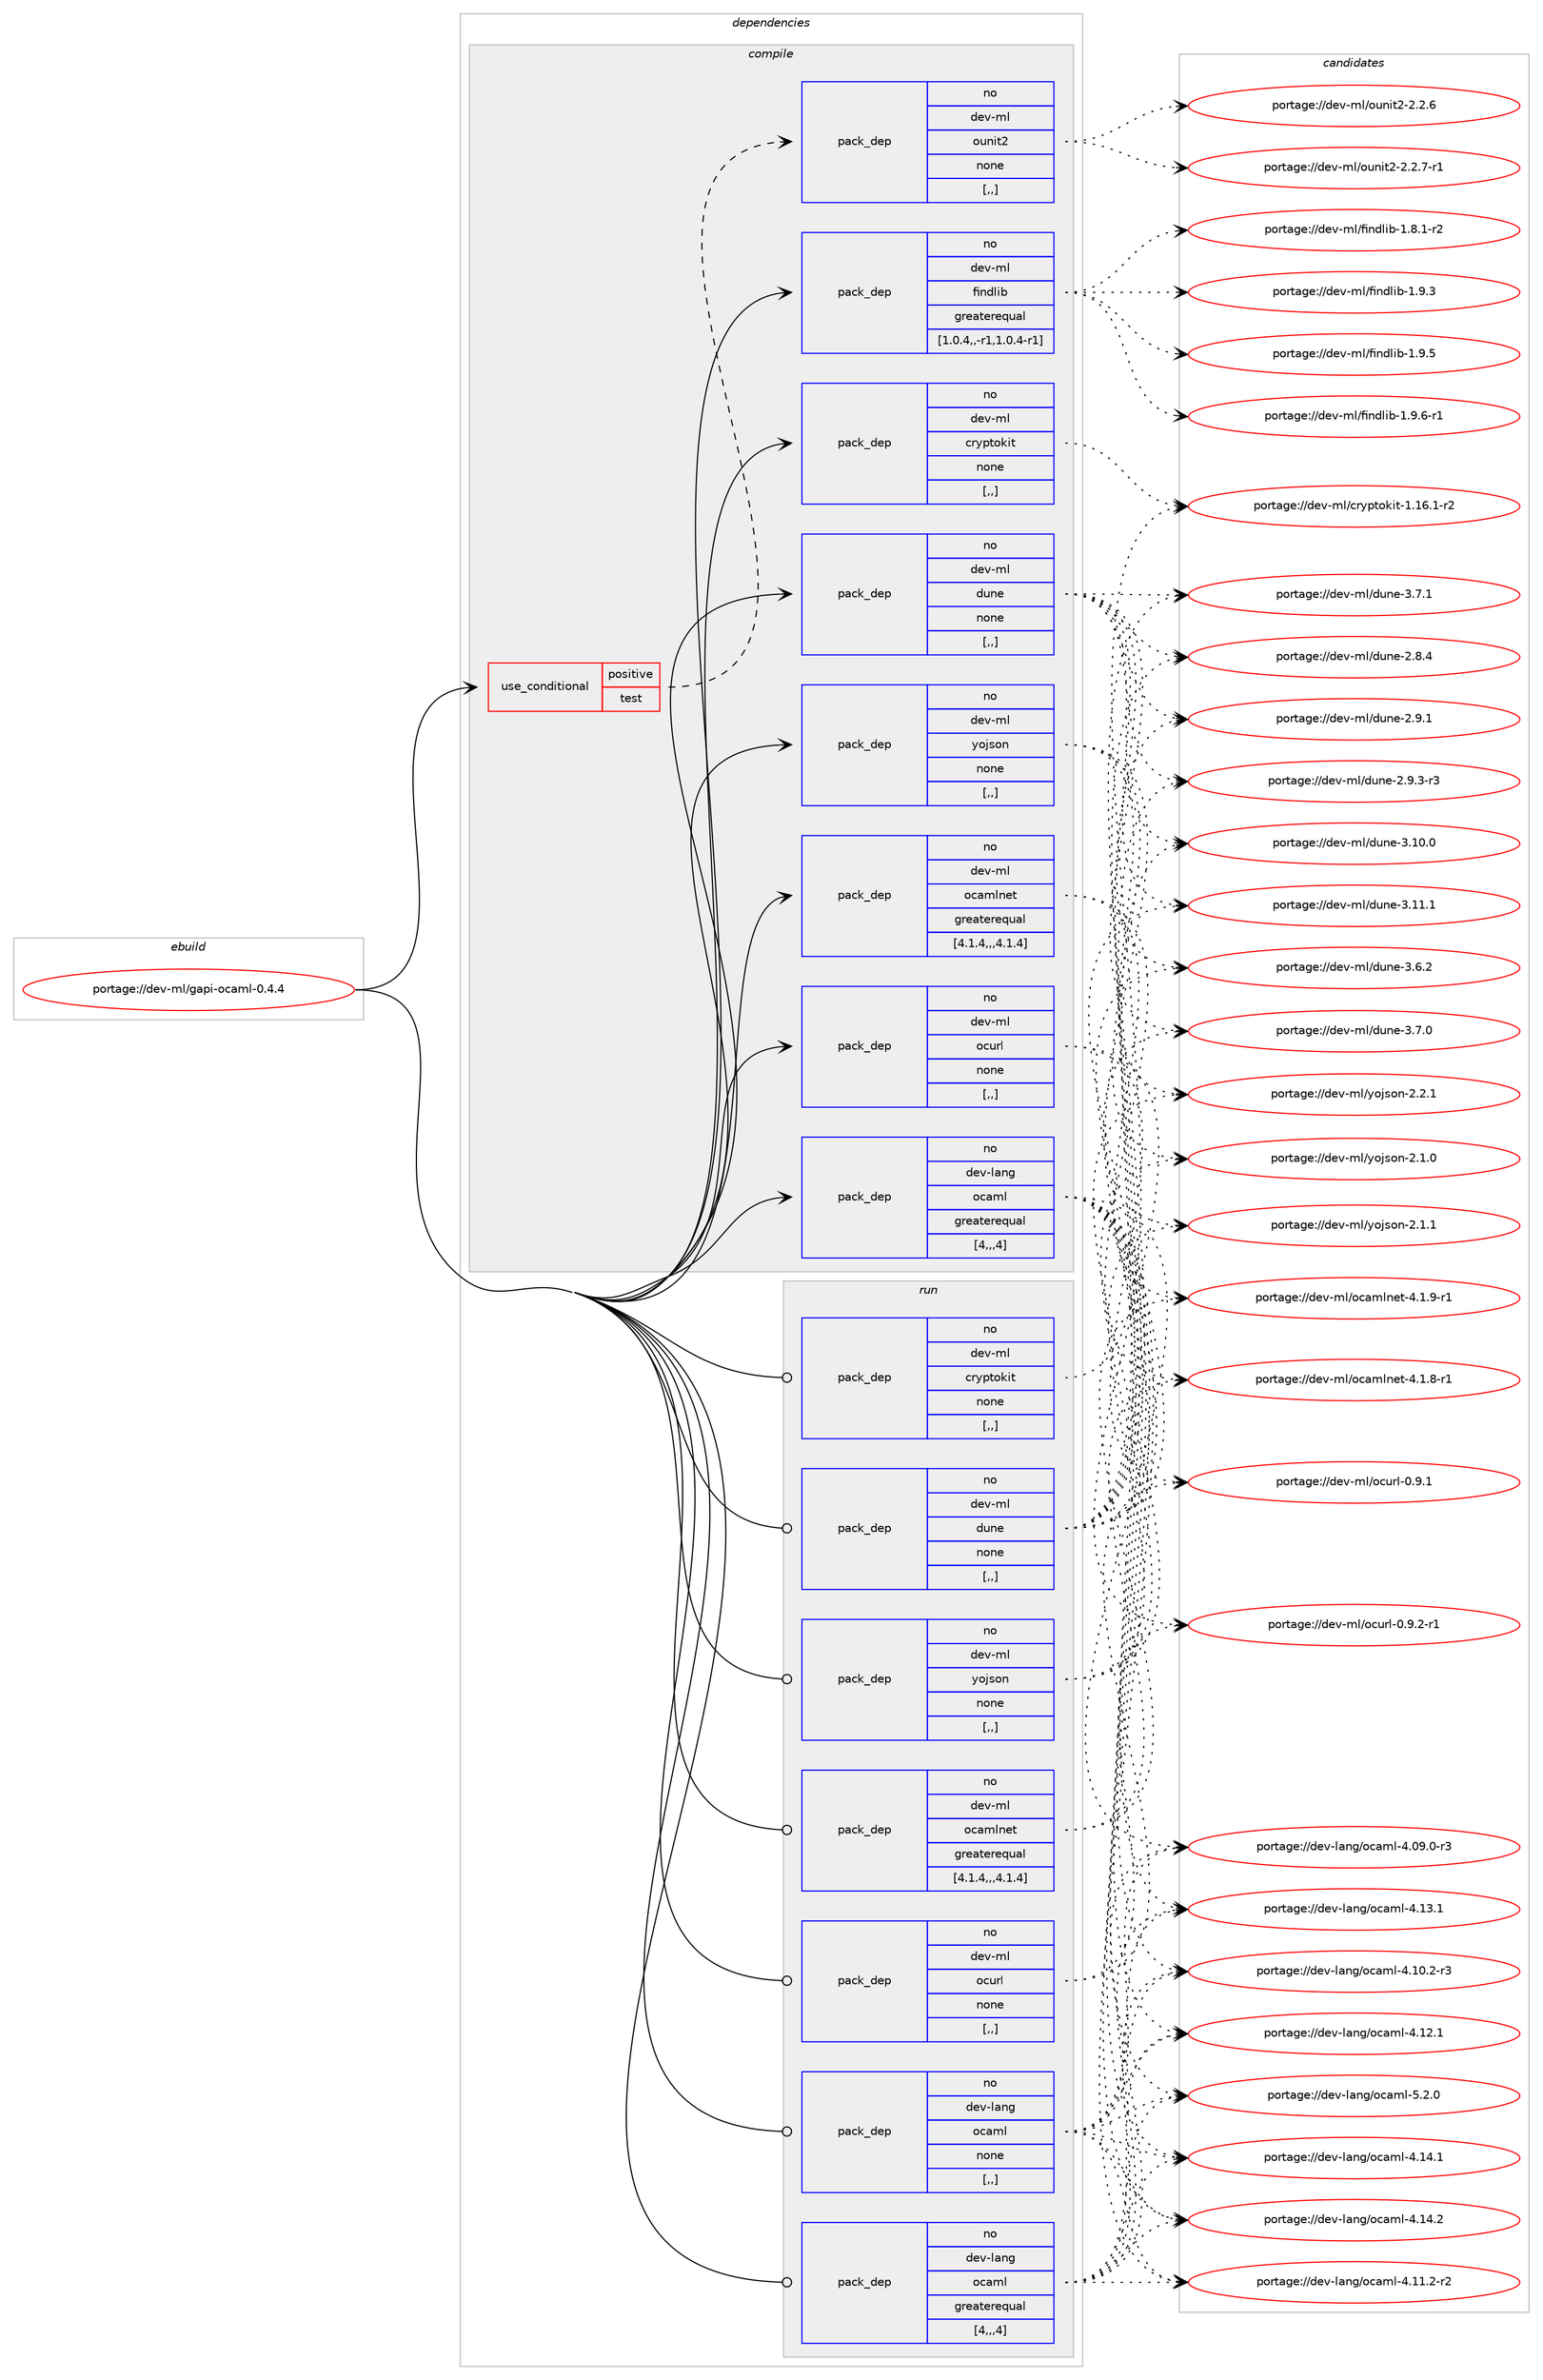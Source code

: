 digraph prolog {

# *************
# Graph options
# *************

newrank=true;
concentrate=true;
compound=true;
graph [rankdir=LR,fontname=Helvetica,fontsize=10,ranksep=1.5];#, ranksep=2.5, nodesep=0.2];
edge  [arrowhead=vee];
node  [fontname=Helvetica,fontsize=10];

# **********
# The ebuild
# **********

subgraph cluster_leftcol {
color=gray;
rank=same;
label=<<i>ebuild</i>>;
id [label="portage://dev-ml/gapi-ocaml-0.4.4", color=red, width=4, href="../dev-ml/gapi-ocaml-0.4.4.svg"];
}

# ****************
# The dependencies
# ****************

subgraph cluster_midcol {
color=gray;
label=<<i>dependencies</i>>;
subgraph cluster_compile {
fillcolor="#eeeeee";
style=filled;
label=<<i>compile</i>>;
subgraph cond28489 {
dependency116239 [label=<<TABLE BORDER="0" CELLBORDER="1" CELLSPACING="0" CELLPADDING="4"><TR><TD ROWSPAN="3" CELLPADDING="10">use_conditional</TD></TR><TR><TD>positive</TD></TR><TR><TD>test</TD></TR></TABLE>>, shape=none, color=red];
subgraph pack86586 {
dependency116240 [label=<<TABLE BORDER="0" CELLBORDER="1" CELLSPACING="0" CELLPADDING="4" WIDTH="220"><TR><TD ROWSPAN="6" CELLPADDING="30">pack_dep</TD></TR><TR><TD WIDTH="110">no</TD></TR><TR><TD>dev-ml</TD></TR><TR><TD>ounit2</TD></TR><TR><TD>none</TD></TR><TR><TD>[,,]</TD></TR></TABLE>>, shape=none, color=blue];
}
dependency116239:e -> dependency116240:w [weight=20,style="dashed",arrowhead="vee"];
}
id:e -> dependency116239:w [weight=20,style="solid",arrowhead="vee"];
subgraph pack86587 {
dependency116241 [label=<<TABLE BORDER="0" CELLBORDER="1" CELLSPACING="0" CELLPADDING="4" WIDTH="220"><TR><TD ROWSPAN="6" CELLPADDING="30">pack_dep</TD></TR><TR><TD WIDTH="110">no</TD></TR><TR><TD>dev-lang</TD></TR><TR><TD>ocaml</TD></TR><TR><TD>greaterequal</TD></TR><TR><TD>[4,,,4]</TD></TR></TABLE>>, shape=none, color=blue];
}
id:e -> dependency116241:w [weight=20,style="solid",arrowhead="vee"];
subgraph pack86588 {
dependency116242 [label=<<TABLE BORDER="0" CELLBORDER="1" CELLSPACING="0" CELLPADDING="4" WIDTH="220"><TR><TD ROWSPAN="6" CELLPADDING="30">pack_dep</TD></TR><TR><TD WIDTH="110">no</TD></TR><TR><TD>dev-ml</TD></TR><TR><TD>cryptokit</TD></TR><TR><TD>none</TD></TR><TR><TD>[,,]</TD></TR></TABLE>>, shape=none, color=blue];
}
id:e -> dependency116242:w [weight=20,style="solid",arrowhead="vee"];
subgraph pack86589 {
dependency116243 [label=<<TABLE BORDER="0" CELLBORDER="1" CELLSPACING="0" CELLPADDING="4" WIDTH="220"><TR><TD ROWSPAN="6" CELLPADDING="30">pack_dep</TD></TR><TR><TD WIDTH="110">no</TD></TR><TR><TD>dev-ml</TD></TR><TR><TD>dune</TD></TR><TR><TD>none</TD></TR><TR><TD>[,,]</TD></TR></TABLE>>, shape=none, color=blue];
}
id:e -> dependency116243:w [weight=20,style="solid",arrowhead="vee"];
subgraph pack86590 {
dependency116244 [label=<<TABLE BORDER="0" CELLBORDER="1" CELLSPACING="0" CELLPADDING="4" WIDTH="220"><TR><TD ROWSPAN="6" CELLPADDING="30">pack_dep</TD></TR><TR><TD WIDTH="110">no</TD></TR><TR><TD>dev-ml</TD></TR><TR><TD>findlib</TD></TR><TR><TD>greaterequal</TD></TR><TR><TD>[1.0.4,,-r1,1.0.4-r1]</TD></TR></TABLE>>, shape=none, color=blue];
}
id:e -> dependency116244:w [weight=20,style="solid",arrowhead="vee"];
subgraph pack86591 {
dependency116245 [label=<<TABLE BORDER="0" CELLBORDER="1" CELLSPACING="0" CELLPADDING="4" WIDTH="220"><TR><TD ROWSPAN="6" CELLPADDING="30">pack_dep</TD></TR><TR><TD WIDTH="110">no</TD></TR><TR><TD>dev-ml</TD></TR><TR><TD>ocamlnet</TD></TR><TR><TD>greaterequal</TD></TR><TR><TD>[4.1.4,,,4.1.4]</TD></TR></TABLE>>, shape=none, color=blue];
}
id:e -> dependency116245:w [weight=20,style="solid",arrowhead="vee"];
subgraph pack86592 {
dependency116246 [label=<<TABLE BORDER="0" CELLBORDER="1" CELLSPACING="0" CELLPADDING="4" WIDTH="220"><TR><TD ROWSPAN="6" CELLPADDING="30">pack_dep</TD></TR><TR><TD WIDTH="110">no</TD></TR><TR><TD>dev-ml</TD></TR><TR><TD>ocurl</TD></TR><TR><TD>none</TD></TR><TR><TD>[,,]</TD></TR></TABLE>>, shape=none, color=blue];
}
id:e -> dependency116246:w [weight=20,style="solid",arrowhead="vee"];
subgraph pack86593 {
dependency116247 [label=<<TABLE BORDER="0" CELLBORDER="1" CELLSPACING="0" CELLPADDING="4" WIDTH="220"><TR><TD ROWSPAN="6" CELLPADDING="30">pack_dep</TD></TR><TR><TD WIDTH="110">no</TD></TR><TR><TD>dev-ml</TD></TR><TR><TD>yojson</TD></TR><TR><TD>none</TD></TR><TR><TD>[,,]</TD></TR></TABLE>>, shape=none, color=blue];
}
id:e -> dependency116247:w [weight=20,style="solid",arrowhead="vee"];
}
subgraph cluster_compileandrun {
fillcolor="#eeeeee";
style=filled;
label=<<i>compile and run</i>>;
}
subgraph cluster_run {
fillcolor="#eeeeee";
style=filled;
label=<<i>run</i>>;
subgraph pack86594 {
dependency116248 [label=<<TABLE BORDER="0" CELLBORDER="1" CELLSPACING="0" CELLPADDING="4" WIDTH="220"><TR><TD ROWSPAN="6" CELLPADDING="30">pack_dep</TD></TR><TR><TD WIDTH="110">no</TD></TR><TR><TD>dev-lang</TD></TR><TR><TD>ocaml</TD></TR><TR><TD>greaterequal</TD></TR><TR><TD>[4,,,4]</TD></TR></TABLE>>, shape=none, color=blue];
}
id:e -> dependency116248:w [weight=20,style="solid",arrowhead="odot"];
subgraph pack86595 {
dependency116249 [label=<<TABLE BORDER="0" CELLBORDER="1" CELLSPACING="0" CELLPADDING="4" WIDTH="220"><TR><TD ROWSPAN="6" CELLPADDING="30">pack_dep</TD></TR><TR><TD WIDTH="110">no</TD></TR><TR><TD>dev-lang</TD></TR><TR><TD>ocaml</TD></TR><TR><TD>none</TD></TR><TR><TD>[,,]</TD></TR></TABLE>>, shape=none, color=blue];
}
id:e -> dependency116249:w [weight=20,style="solid",arrowhead="odot"];
subgraph pack86596 {
dependency116250 [label=<<TABLE BORDER="0" CELLBORDER="1" CELLSPACING="0" CELLPADDING="4" WIDTH="220"><TR><TD ROWSPAN="6" CELLPADDING="30">pack_dep</TD></TR><TR><TD WIDTH="110">no</TD></TR><TR><TD>dev-ml</TD></TR><TR><TD>cryptokit</TD></TR><TR><TD>none</TD></TR><TR><TD>[,,]</TD></TR></TABLE>>, shape=none, color=blue];
}
id:e -> dependency116250:w [weight=20,style="solid",arrowhead="odot"];
subgraph pack86597 {
dependency116251 [label=<<TABLE BORDER="0" CELLBORDER="1" CELLSPACING="0" CELLPADDING="4" WIDTH="220"><TR><TD ROWSPAN="6" CELLPADDING="30">pack_dep</TD></TR><TR><TD WIDTH="110">no</TD></TR><TR><TD>dev-ml</TD></TR><TR><TD>dune</TD></TR><TR><TD>none</TD></TR><TR><TD>[,,]</TD></TR></TABLE>>, shape=none, color=blue];
}
id:e -> dependency116251:w [weight=20,style="solid",arrowhead="odot"];
subgraph pack86598 {
dependency116252 [label=<<TABLE BORDER="0" CELLBORDER="1" CELLSPACING="0" CELLPADDING="4" WIDTH="220"><TR><TD ROWSPAN="6" CELLPADDING="30">pack_dep</TD></TR><TR><TD WIDTH="110">no</TD></TR><TR><TD>dev-ml</TD></TR><TR><TD>ocamlnet</TD></TR><TR><TD>greaterequal</TD></TR><TR><TD>[4.1.4,,,4.1.4]</TD></TR></TABLE>>, shape=none, color=blue];
}
id:e -> dependency116252:w [weight=20,style="solid",arrowhead="odot"];
subgraph pack86599 {
dependency116253 [label=<<TABLE BORDER="0" CELLBORDER="1" CELLSPACING="0" CELLPADDING="4" WIDTH="220"><TR><TD ROWSPAN="6" CELLPADDING="30">pack_dep</TD></TR><TR><TD WIDTH="110">no</TD></TR><TR><TD>dev-ml</TD></TR><TR><TD>ocurl</TD></TR><TR><TD>none</TD></TR><TR><TD>[,,]</TD></TR></TABLE>>, shape=none, color=blue];
}
id:e -> dependency116253:w [weight=20,style="solid",arrowhead="odot"];
subgraph pack86600 {
dependency116254 [label=<<TABLE BORDER="0" CELLBORDER="1" CELLSPACING="0" CELLPADDING="4" WIDTH="220"><TR><TD ROWSPAN="6" CELLPADDING="30">pack_dep</TD></TR><TR><TD WIDTH="110">no</TD></TR><TR><TD>dev-ml</TD></TR><TR><TD>yojson</TD></TR><TR><TD>none</TD></TR><TR><TD>[,,]</TD></TR></TABLE>>, shape=none, color=blue];
}
id:e -> dependency116254:w [weight=20,style="solid",arrowhead="odot"];
}
}

# **************
# The candidates
# **************

subgraph cluster_choices {
rank=same;
color=gray;
label=<<i>candidates</i>>;

subgraph choice86586 {
color=black;
nodesep=1;
choice100101118451091084711111711010511650455046504654 [label="portage://dev-ml/ounit2-2.2.6", color=red, width=4,href="../dev-ml/ounit2-2.2.6.svg"];
choice1001011184510910847111117110105116504550465046554511449 [label="portage://dev-ml/ounit2-2.2.7-r1", color=red, width=4,href="../dev-ml/ounit2-2.2.7-r1.svg"];
dependency116240:e -> choice100101118451091084711111711010511650455046504654:w [style=dotted,weight="100"];
dependency116240:e -> choice1001011184510910847111117110105116504550465046554511449:w [style=dotted,weight="100"];
}
subgraph choice86587 {
color=black;
nodesep=1;
choice1001011184510897110103471119997109108455246485746484511451 [label="portage://dev-lang/ocaml-4.09.0-r3", color=red, width=4,href="../dev-lang/ocaml-4.09.0-r3.svg"];
choice1001011184510897110103471119997109108455246494846504511451 [label="portage://dev-lang/ocaml-4.10.2-r3", color=red, width=4,href="../dev-lang/ocaml-4.10.2-r3.svg"];
choice1001011184510897110103471119997109108455246494946504511450 [label="portage://dev-lang/ocaml-4.11.2-r2", color=red, width=4,href="../dev-lang/ocaml-4.11.2-r2.svg"];
choice100101118451089711010347111999710910845524649504649 [label="portage://dev-lang/ocaml-4.12.1", color=red, width=4,href="../dev-lang/ocaml-4.12.1.svg"];
choice100101118451089711010347111999710910845524649514649 [label="portage://dev-lang/ocaml-4.13.1", color=red, width=4,href="../dev-lang/ocaml-4.13.1.svg"];
choice100101118451089711010347111999710910845524649524649 [label="portage://dev-lang/ocaml-4.14.1", color=red, width=4,href="../dev-lang/ocaml-4.14.1.svg"];
choice100101118451089711010347111999710910845524649524650 [label="portage://dev-lang/ocaml-4.14.2", color=red, width=4,href="../dev-lang/ocaml-4.14.2.svg"];
choice1001011184510897110103471119997109108455346504648 [label="portage://dev-lang/ocaml-5.2.0", color=red, width=4,href="../dev-lang/ocaml-5.2.0.svg"];
dependency116241:e -> choice1001011184510897110103471119997109108455246485746484511451:w [style=dotted,weight="100"];
dependency116241:e -> choice1001011184510897110103471119997109108455246494846504511451:w [style=dotted,weight="100"];
dependency116241:e -> choice1001011184510897110103471119997109108455246494946504511450:w [style=dotted,weight="100"];
dependency116241:e -> choice100101118451089711010347111999710910845524649504649:w [style=dotted,weight="100"];
dependency116241:e -> choice100101118451089711010347111999710910845524649514649:w [style=dotted,weight="100"];
dependency116241:e -> choice100101118451089711010347111999710910845524649524649:w [style=dotted,weight="100"];
dependency116241:e -> choice100101118451089711010347111999710910845524649524650:w [style=dotted,weight="100"];
dependency116241:e -> choice1001011184510897110103471119997109108455346504648:w [style=dotted,weight="100"];
}
subgraph choice86588 {
color=black;
nodesep=1;
choice100101118451091084799114121112116111107105116454946495446494511450 [label="portage://dev-ml/cryptokit-1.16.1-r2", color=red, width=4,href="../dev-ml/cryptokit-1.16.1-r2.svg"];
dependency116242:e -> choice100101118451091084799114121112116111107105116454946495446494511450:w [style=dotted,weight="100"];
}
subgraph choice86589 {
color=black;
nodesep=1;
choice1001011184510910847100117110101455046564652 [label="portage://dev-ml/dune-2.8.4", color=red, width=4,href="../dev-ml/dune-2.8.4.svg"];
choice1001011184510910847100117110101455046574649 [label="portage://dev-ml/dune-2.9.1", color=red, width=4,href="../dev-ml/dune-2.9.1.svg"];
choice10010111845109108471001171101014550465746514511451 [label="portage://dev-ml/dune-2.9.3-r3", color=red, width=4,href="../dev-ml/dune-2.9.3-r3.svg"];
choice100101118451091084710011711010145514649484648 [label="portage://dev-ml/dune-3.10.0", color=red, width=4,href="../dev-ml/dune-3.10.0.svg"];
choice100101118451091084710011711010145514649494649 [label="portage://dev-ml/dune-3.11.1", color=red, width=4,href="../dev-ml/dune-3.11.1.svg"];
choice1001011184510910847100117110101455146544650 [label="portage://dev-ml/dune-3.6.2", color=red, width=4,href="../dev-ml/dune-3.6.2.svg"];
choice1001011184510910847100117110101455146554648 [label="portage://dev-ml/dune-3.7.0", color=red, width=4,href="../dev-ml/dune-3.7.0.svg"];
choice1001011184510910847100117110101455146554649 [label="portage://dev-ml/dune-3.7.1", color=red, width=4,href="../dev-ml/dune-3.7.1.svg"];
dependency116243:e -> choice1001011184510910847100117110101455046564652:w [style=dotted,weight="100"];
dependency116243:e -> choice1001011184510910847100117110101455046574649:w [style=dotted,weight="100"];
dependency116243:e -> choice10010111845109108471001171101014550465746514511451:w [style=dotted,weight="100"];
dependency116243:e -> choice100101118451091084710011711010145514649484648:w [style=dotted,weight="100"];
dependency116243:e -> choice100101118451091084710011711010145514649494649:w [style=dotted,weight="100"];
dependency116243:e -> choice1001011184510910847100117110101455146544650:w [style=dotted,weight="100"];
dependency116243:e -> choice1001011184510910847100117110101455146554648:w [style=dotted,weight="100"];
dependency116243:e -> choice1001011184510910847100117110101455146554649:w [style=dotted,weight="100"];
}
subgraph choice86590 {
color=black;
nodesep=1;
choice1001011184510910847102105110100108105984549465646494511450 [label="portage://dev-ml/findlib-1.8.1-r2", color=red, width=4,href="../dev-ml/findlib-1.8.1-r2.svg"];
choice100101118451091084710210511010010810598454946574651 [label="portage://dev-ml/findlib-1.9.3", color=red, width=4,href="../dev-ml/findlib-1.9.3.svg"];
choice100101118451091084710210511010010810598454946574653 [label="portage://dev-ml/findlib-1.9.5", color=red, width=4,href="../dev-ml/findlib-1.9.5.svg"];
choice1001011184510910847102105110100108105984549465746544511449 [label="portage://dev-ml/findlib-1.9.6-r1", color=red, width=4,href="../dev-ml/findlib-1.9.6-r1.svg"];
dependency116244:e -> choice1001011184510910847102105110100108105984549465646494511450:w [style=dotted,weight="100"];
dependency116244:e -> choice100101118451091084710210511010010810598454946574651:w [style=dotted,weight="100"];
dependency116244:e -> choice100101118451091084710210511010010810598454946574653:w [style=dotted,weight="100"];
dependency116244:e -> choice1001011184510910847102105110100108105984549465746544511449:w [style=dotted,weight="100"];
}
subgraph choice86591 {
color=black;
nodesep=1;
choice100101118451091084711199971091081101011164552464946564511449 [label="portage://dev-ml/ocamlnet-4.1.8-r1", color=red, width=4,href="../dev-ml/ocamlnet-4.1.8-r1.svg"];
choice100101118451091084711199971091081101011164552464946574511449 [label="portage://dev-ml/ocamlnet-4.1.9-r1", color=red, width=4,href="../dev-ml/ocamlnet-4.1.9-r1.svg"];
dependency116245:e -> choice100101118451091084711199971091081101011164552464946564511449:w [style=dotted,weight="100"];
dependency116245:e -> choice100101118451091084711199971091081101011164552464946574511449:w [style=dotted,weight="100"];
}
subgraph choice86592 {
color=black;
nodesep=1;
choice100101118451091084711199117114108454846574649 [label="portage://dev-ml/ocurl-0.9.1", color=red, width=4,href="../dev-ml/ocurl-0.9.1.svg"];
choice1001011184510910847111991171141084548465746504511449 [label="portage://dev-ml/ocurl-0.9.2-r1", color=red, width=4,href="../dev-ml/ocurl-0.9.2-r1.svg"];
dependency116246:e -> choice100101118451091084711199117114108454846574649:w [style=dotted,weight="100"];
dependency116246:e -> choice1001011184510910847111991171141084548465746504511449:w [style=dotted,weight="100"];
}
subgraph choice86593 {
color=black;
nodesep=1;
choice1001011184510910847121111106115111110455046494648 [label="portage://dev-ml/yojson-2.1.0", color=red, width=4,href="../dev-ml/yojson-2.1.0.svg"];
choice1001011184510910847121111106115111110455046494649 [label="portage://dev-ml/yojson-2.1.1", color=red, width=4,href="../dev-ml/yojson-2.1.1.svg"];
choice1001011184510910847121111106115111110455046504649 [label="portage://dev-ml/yojson-2.2.1", color=red, width=4,href="../dev-ml/yojson-2.2.1.svg"];
dependency116247:e -> choice1001011184510910847121111106115111110455046494648:w [style=dotted,weight="100"];
dependency116247:e -> choice1001011184510910847121111106115111110455046494649:w [style=dotted,weight="100"];
dependency116247:e -> choice1001011184510910847121111106115111110455046504649:w [style=dotted,weight="100"];
}
subgraph choice86594 {
color=black;
nodesep=1;
choice1001011184510897110103471119997109108455246485746484511451 [label="portage://dev-lang/ocaml-4.09.0-r3", color=red, width=4,href="../dev-lang/ocaml-4.09.0-r3.svg"];
choice1001011184510897110103471119997109108455246494846504511451 [label="portage://dev-lang/ocaml-4.10.2-r3", color=red, width=4,href="../dev-lang/ocaml-4.10.2-r3.svg"];
choice1001011184510897110103471119997109108455246494946504511450 [label="portage://dev-lang/ocaml-4.11.2-r2", color=red, width=4,href="../dev-lang/ocaml-4.11.2-r2.svg"];
choice100101118451089711010347111999710910845524649504649 [label="portage://dev-lang/ocaml-4.12.1", color=red, width=4,href="../dev-lang/ocaml-4.12.1.svg"];
choice100101118451089711010347111999710910845524649514649 [label="portage://dev-lang/ocaml-4.13.1", color=red, width=4,href="../dev-lang/ocaml-4.13.1.svg"];
choice100101118451089711010347111999710910845524649524649 [label="portage://dev-lang/ocaml-4.14.1", color=red, width=4,href="../dev-lang/ocaml-4.14.1.svg"];
choice100101118451089711010347111999710910845524649524650 [label="portage://dev-lang/ocaml-4.14.2", color=red, width=4,href="../dev-lang/ocaml-4.14.2.svg"];
choice1001011184510897110103471119997109108455346504648 [label="portage://dev-lang/ocaml-5.2.0", color=red, width=4,href="../dev-lang/ocaml-5.2.0.svg"];
dependency116248:e -> choice1001011184510897110103471119997109108455246485746484511451:w [style=dotted,weight="100"];
dependency116248:e -> choice1001011184510897110103471119997109108455246494846504511451:w [style=dotted,weight="100"];
dependency116248:e -> choice1001011184510897110103471119997109108455246494946504511450:w [style=dotted,weight="100"];
dependency116248:e -> choice100101118451089711010347111999710910845524649504649:w [style=dotted,weight="100"];
dependency116248:e -> choice100101118451089711010347111999710910845524649514649:w [style=dotted,weight="100"];
dependency116248:e -> choice100101118451089711010347111999710910845524649524649:w [style=dotted,weight="100"];
dependency116248:e -> choice100101118451089711010347111999710910845524649524650:w [style=dotted,weight="100"];
dependency116248:e -> choice1001011184510897110103471119997109108455346504648:w [style=dotted,weight="100"];
}
subgraph choice86595 {
color=black;
nodesep=1;
choice1001011184510897110103471119997109108455246485746484511451 [label="portage://dev-lang/ocaml-4.09.0-r3", color=red, width=4,href="../dev-lang/ocaml-4.09.0-r3.svg"];
choice1001011184510897110103471119997109108455246494846504511451 [label="portage://dev-lang/ocaml-4.10.2-r3", color=red, width=4,href="../dev-lang/ocaml-4.10.2-r3.svg"];
choice1001011184510897110103471119997109108455246494946504511450 [label="portage://dev-lang/ocaml-4.11.2-r2", color=red, width=4,href="../dev-lang/ocaml-4.11.2-r2.svg"];
choice100101118451089711010347111999710910845524649504649 [label="portage://dev-lang/ocaml-4.12.1", color=red, width=4,href="../dev-lang/ocaml-4.12.1.svg"];
choice100101118451089711010347111999710910845524649514649 [label="portage://dev-lang/ocaml-4.13.1", color=red, width=4,href="../dev-lang/ocaml-4.13.1.svg"];
choice100101118451089711010347111999710910845524649524649 [label="portage://dev-lang/ocaml-4.14.1", color=red, width=4,href="../dev-lang/ocaml-4.14.1.svg"];
choice100101118451089711010347111999710910845524649524650 [label="portage://dev-lang/ocaml-4.14.2", color=red, width=4,href="../dev-lang/ocaml-4.14.2.svg"];
choice1001011184510897110103471119997109108455346504648 [label="portage://dev-lang/ocaml-5.2.0", color=red, width=4,href="../dev-lang/ocaml-5.2.0.svg"];
dependency116249:e -> choice1001011184510897110103471119997109108455246485746484511451:w [style=dotted,weight="100"];
dependency116249:e -> choice1001011184510897110103471119997109108455246494846504511451:w [style=dotted,weight="100"];
dependency116249:e -> choice1001011184510897110103471119997109108455246494946504511450:w [style=dotted,weight="100"];
dependency116249:e -> choice100101118451089711010347111999710910845524649504649:w [style=dotted,weight="100"];
dependency116249:e -> choice100101118451089711010347111999710910845524649514649:w [style=dotted,weight="100"];
dependency116249:e -> choice100101118451089711010347111999710910845524649524649:w [style=dotted,weight="100"];
dependency116249:e -> choice100101118451089711010347111999710910845524649524650:w [style=dotted,weight="100"];
dependency116249:e -> choice1001011184510897110103471119997109108455346504648:w [style=dotted,weight="100"];
}
subgraph choice86596 {
color=black;
nodesep=1;
choice100101118451091084799114121112116111107105116454946495446494511450 [label="portage://dev-ml/cryptokit-1.16.1-r2", color=red, width=4,href="../dev-ml/cryptokit-1.16.1-r2.svg"];
dependency116250:e -> choice100101118451091084799114121112116111107105116454946495446494511450:w [style=dotted,weight="100"];
}
subgraph choice86597 {
color=black;
nodesep=1;
choice1001011184510910847100117110101455046564652 [label="portage://dev-ml/dune-2.8.4", color=red, width=4,href="../dev-ml/dune-2.8.4.svg"];
choice1001011184510910847100117110101455046574649 [label="portage://dev-ml/dune-2.9.1", color=red, width=4,href="../dev-ml/dune-2.9.1.svg"];
choice10010111845109108471001171101014550465746514511451 [label="portage://dev-ml/dune-2.9.3-r3", color=red, width=4,href="../dev-ml/dune-2.9.3-r3.svg"];
choice100101118451091084710011711010145514649484648 [label="portage://dev-ml/dune-3.10.0", color=red, width=4,href="../dev-ml/dune-3.10.0.svg"];
choice100101118451091084710011711010145514649494649 [label="portage://dev-ml/dune-3.11.1", color=red, width=4,href="../dev-ml/dune-3.11.1.svg"];
choice1001011184510910847100117110101455146544650 [label="portage://dev-ml/dune-3.6.2", color=red, width=4,href="../dev-ml/dune-3.6.2.svg"];
choice1001011184510910847100117110101455146554648 [label="portage://dev-ml/dune-3.7.0", color=red, width=4,href="../dev-ml/dune-3.7.0.svg"];
choice1001011184510910847100117110101455146554649 [label="portage://dev-ml/dune-3.7.1", color=red, width=4,href="../dev-ml/dune-3.7.1.svg"];
dependency116251:e -> choice1001011184510910847100117110101455046564652:w [style=dotted,weight="100"];
dependency116251:e -> choice1001011184510910847100117110101455046574649:w [style=dotted,weight="100"];
dependency116251:e -> choice10010111845109108471001171101014550465746514511451:w [style=dotted,weight="100"];
dependency116251:e -> choice100101118451091084710011711010145514649484648:w [style=dotted,weight="100"];
dependency116251:e -> choice100101118451091084710011711010145514649494649:w [style=dotted,weight="100"];
dependency116251:e -> choice1001011184510910847100117110101455146544650:w [style=dotted,weight="100"];
dependency116251:e -> choice1001011184510910847100117110101455146554648:w [style=dotted,weight="100"];
dependency116251:e -> choice1001011184510910847100117110101455146554649:w [style=dotted,weight="100"];
}
subgraph choice86598 {
color=black;
nodesep=1;
choice100101118451091084711199971091081101011164552464946564511449 [label="portage://dev-ml/ocamlnet-4.1.8-r1", color=red, width=4,href="../dev-ml/ocamlnet-4.1.8-r1.svg"];
choice100101118451091084711199971091081101011164552464946574511449 [label="portage://dev-ml/ocamlnet-4.1.9-r1", color=red, width=4,href="../dev-ml/ocamlnet-4.1.9-r1.svg"];
dependency116252:e -> choice100101118451091084711199971091081101011164552464946564511449:w [style=dotted,weight="100"];
dependency116252:e -> choice100101118451091084711199971091081101011164552464946574511449:w [style=dotted,weight="100"];
}
subgraph choice86599 {
color=black;
nodesep=1;
choice100101118451091084711199117114108454846574649 [label="portage://dev-ml/ocurl-0.9.1", color=red, width=4,href="../dev-ml/ocurl-0.9.1.svg"];
choice1001011184510910847111991171141084548465746504511449 [label="portage://dev-ml/ocurl-0.9.2-r1", color=red, width=4,href="../dev-ml/ocurl-0.9.2-r1.svg"];
dependency116253:e -> choice100101118451091084711199117114108454846574649:w [style=dotted,weight="100"];
dependency116253:e -> choice1001011184510910847111991171141084548465746504511449:w [style=dotted,weight="100"];
}
subgraph choice86600 {
color=black;
nodesep=1;
choice1001011184510910847121111106115111110455046494648 [label="portage://dev-ml/yojson-2.1.0", color=red, width=4,href="../dev-ml/yojson-2.1.0.svg"];
choice1001011184510910847121111106115111110455046494649 [label="portage://dev-ml/yojson-2.1.1", color=red, width=4,href="../dev-ml/yojson-2.1.1.svg"];
choice1001011184510910847121111106115111110455046504649 [label="portage://dev-ml/yojson-2.2.1", color=red, width=4,href="../dev-ml/yojson-2.2.1.svg"];
dependency116254:e -> choice1001011184510910847121111106115111110455046494648:w [style=dotted,weight="100"];
dependency116254:e -> choice1001011184510910847121111106115111110455046494649:w [style=dotted,weight="100"];
dependency116254:e -> choice1001011184510910847121111106115111110455046504649:w [style=dotted,weight="100"];
}
}

}
